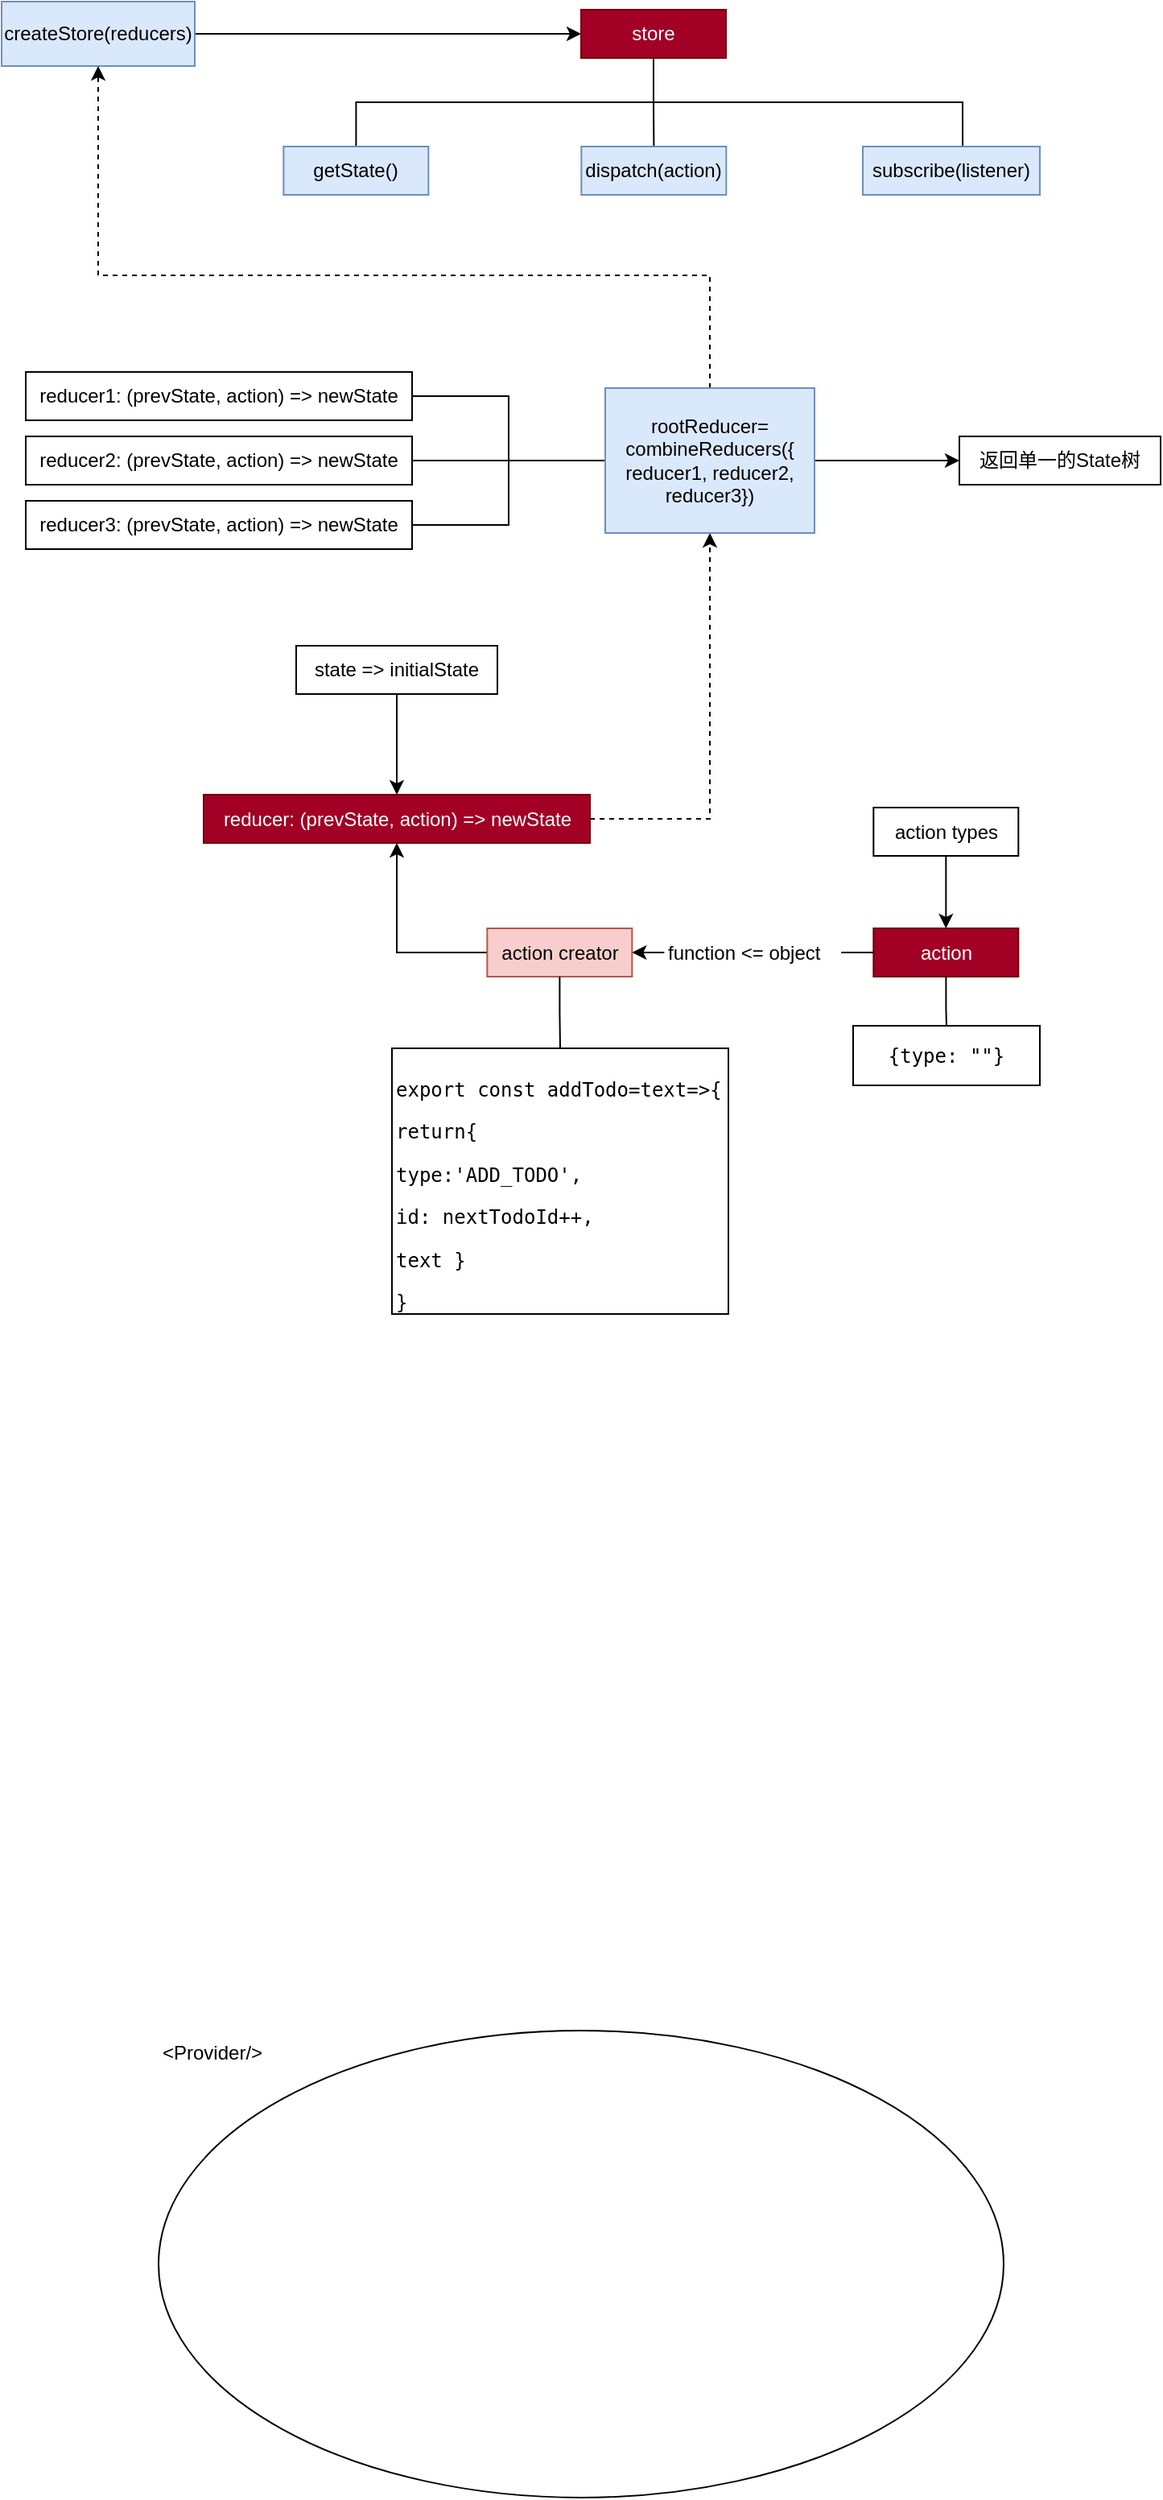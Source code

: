 <mxfile version="10.7.7" type="github"><diagram id="OUS5R62-V0aghMpzT04F" name="Page-1"><mxGraphModel dx="1158" dy="766" grid="1" gridSize="10" guides="1" tooltips="1" connect="1" arrows="1" fold="1" page="1" pageScale="1" pageWidth="827" pageHeight="1169" math="0" shadow="0"><root><mxCell id="0"/><mxCell id="1" parent="0"/><mxCell id="FyeQ8IdZqMtdGBAK0S6f-40" style="edgeStyle=orthogonalEdgeStyle;rounded=0;orthogonalLoop=1;jettySize=auto;html=1;endArrow=classic;endFill=1;exitX=1;exitY=0.5;exitDx=0;exitDy=0;" parent="1" source="FyeQ8IdZqMtdGBAK0S6f-39" target="FyeQ8IdZqMtdGBAK0S6f-4" edge="1"><mxGeometry relative="1" as="geometry"><mxPoint x="190" y="70" as="sourcePoint"/></mxGeometry></mxCell><mxCell id="FyeQ8IdZqMtdGBAK0S6f-39" value="createStore(reducers)" style="rounded=0;whiteSpace=wrap;html=1;fillColor=#dae8fc;strokeColor=#6c8ebf;" parent="1" vertex="1"><mxGeometry x="15" y="40" width="120" height="40" as="geometry"/></mxCell><mxCell id="FyeQ8IdZqMtdGBAK0S6f-41" style="edgeStyle=orthogonalEdgeStyle;rounded=0;orthogonalLoop=1;jettySize=auto;html=1;startArrow=none;startFill=0;endArrow=none;endFill=0;exitX=0.5;exitY=1;exitDx=0;exitDy=0;" parent="1" source="FyeQ8IdZqMtdGBAK0S6f-4" target="FyeQ8IdZqMtdGBAK0S6f-31" edge="1"><mxGeometry relative="1" as="geometry"/></mxCell><mxCell id="FyeQ8IdZqMtdGBAK0S6f-42" style="edgeStyle=orthogonalEdgeStyle;rounded=0;orthogonalLoop=1;jettySize=auto;html=1;startArrow=none;startFill=0;endArrow=none;endFill=0;" parent="1" source="FyeQ8IdZqMtdGBAK0S6f-4" target="FyeQ8IdZqMtdGBAK0S6f-34" edge="1"><mxGeometry relative="1" as="geometry"/></mxCell><mxCell id="FyeQ8IdZqMtdGBAK0S6f-45" style="edgeStyle=orthogonalEdgeStyle;rounded=0;orthogonalLoop=1;jettySize=auto;html=1;entryX=0.564;entryY=0.033;entryDx=0;entryDy=0;entryPerimeter=0;startArrow=none;startFill=0;endArrow=none;endFill=0;exitX=0.5;exitY=1;exitDx=0;exitDy=0;" parent="1" source="FyeQ8IdZqMtdGBAK0S6f-4" target="FyeQ8IdZqMtdGBAK0S6f-32" edge="1"><mxGeometry relative="1" as="geometry"/></mxCell><mxCell id="FyeQ8IdZqMtdGBAK0S6f-4" value="store" style="rounded=0;whiteSpace=wrap;html=1;fillColor=#a20025;strokeColor=#6F0000;fontColor=#ffffff;" parent="1" vertex="1"><mxGeometry x="375" y="45" width="90" height="30" as="geometry"/></mxCell><mxCell id="FyeQ8IdZqMtdGBAK0S6f-31" value="getState()" style="rounded=0;whiteSpace=wrap;html=1;fillColor=#dae8fc;strokeColor=#6c8ebf;" parent="1" vertex="1"><mxGeometry x="190.167" y="130" width="90" height="30" as="geometry"/></mxCell><mxCell id="FyeQ8IdZqMtdGBAK0S6f-32" value="subscribe(listener)" style="rounded=0;whiteSpace=wrap;html=1;fillColor=#dae8fc;strokeColor=#6c8ebf;" parent="1" vertex="1"><mxGeometry x="550" y="130" width="110" height="30" as="geometry"/></mxCell><mxCell id="FyeQ8IdZqMtdGBAK0S6f-34" value="dispatch(action)" style="rounded=0;whiteSpace=wrap;html=1;fillColor=#dae8fc;strokeColor=#6c8ebf;" parent="1" vertex="1"><mxGeometry x="375.167" y="130" width="90" height="30" as="geometry"/></mxCell><mxCell id="FyeQ8IdZqMtdGBAK0S6f-46" style="edgeStyle=orthogonalEdgeStyle;rounded=0;orthogonalLoop=1;jettySize=auto;html=1;startArrow=none;startFill=0;endArrow=classic;endFill=1;dashed=1;exitX=0.5;exitY=0;exitDx=0;exitDy=0;" parent="1" source="FyeQ8IdZqMtdGBAK0S6f-22" target="FyeQ8IdZqMtdGBAK0S6f-39" edge="1"><mxGeometry relative="1" as="geometry"><Array as="points"><mxPoint x="455" y="210"/><mxPoint x="75" y="210"/></Array></mxGeometry></mxCell><mxCell id="EsgIn4hc0FBzgHoLNjYh-4" value="&amp;lt;Provider/&amp;gt;" style="ellipse;whiteSpace=wrap;html=1;verticalAlign=top;align=left;" parent="1" vertex="1"><mxGeometry x="112.5" y="1300" width="525" height="290" as="geometry"/></mxCell><mxCell id="FyeQ8IdZqMtdGBAK0S6f-1" value="state =&amp;gt; initialState" style="rounded=0;whiteSpace=wrap;html=1;" parent="1" vertex="1"><mxGeometry x="198" y="440" width="125" height="30" as="geometry"/></mxCell><mxCell id="pgFYey3xWQVxt-5TApn0-14" style="edgeStyle=orthogonalEdgeStyle;rounded=0;orthogonalLoop=1;jettySize=auto;html=1;entryX=0.5;entryY=1;entryDx=0;entryDy=0;startArrow=none;startFill=0;endArrow=classic;endFill=1;dashed=1;" edge="1" parent="1" source="FyeQ8IdZqMtdGBAK0S6f-3" target="FyeQ8IdZqMtdGBAK0S6f-22"><mxGeometry relative="1" as="geometry"/></mxCell><mxCell id="FyeQ8IdZqMtdGBAK0S6f-3" value="reducer: (prevState, action) =&amp;gt; newState" style="rounded=0;whiteSpace=wrap;html=1;fillColor=#a20025;strokeColor=#6F0000;fontColor=#ffffff;" parent="1" vertex="1"><mxGeometry x="140.5" y="532.5" width="240" height="30" as="geometry"/></mxCell><mxCell id="FyeQ8IdZqMtdGBAK0S6f-12" style="edgeStyle=orthogonalEdgeStyle;rounded=0;orthogonalLoop=1;jettySize=auto;html=1;entryX=0.5;entryY=0;entryDx=0;entryDy=0;exitX=0.5;exitY=1;exitDx=0;exitDy=0;" parent="1" source="FyeQ8IdZqMtdGBAK0S6f-1" target="FyeQ8IdZqMtdGBAK0S6f-3" edge="1"><mxGeometry relative="1" as="geometry"/></mxCell><mxCell id="EsgIn4hc0FBzgHoLNjYh-9" style="edgeStyle=orthogonalEdgeStyle;rounded=0;orthogonalLoop=1;jettySize=auto;html=1;entryX=0.5;entryY=1;entryDx=0;entryDy=0;startArrow=none;startFill=0;endArrow=classic;endFill=1;exitX=0;exitY=0.5;exitDx=0;exitDy=0;" parent="1" source="FyeQ8IdZqMtdGBAK0S6f-2" target="FyeQ8IdZqMtdGBAK0S6f-3" edge="1"><mxGeometry relative="1" as="geometry"/></mxCell><mxCell id="FyeQ8IdZqMtdGBAK0S6f-2" value="action creator" style="rounded=0;whiteSpace=wrap;html=1;fillColor=#f8cecc;strokeColor=#b85450;" parent="1" vertex="1"><mxGeometry x="316.667" y="615.5" width="90" height="30" as="geometry"/></mxCell><mxCell id="FyeQ8IdZqMtdGBAK0S6f-14" value="&lt;pre&gt;&lt;code&gt;export const addTodo=text=&amp;gt;{&lt;/code&gt;&lt;/pre&gt;&lt;pre&gt;return&lt;span&gt;{&lt;/span&gt;&lt;/pre&gt;&lt;pre&gt;&lt;code&gt;type:'ADD_TODO',&lt;/code&gt;&lt;/pre&gt;&lt;pre&gt;&lt;code&gt;id: nextTodoId++,&lt;/code&gt;&lt;/pre&gt;&lt;pre&gt;&lt;code&gt;text }&lt;/code&gt;&lt;/pre&gt;&lt;pre&gt;&lt;code&gt;}&lt;/code&gt;&lt;/pre&gt;&lt;div&gt;&lt;code&gt;&lt;br&gt;&lt;/code&gt;&lt;/div&gt;" style="rounded=0;whiteSpace=wrap;html=1;align=left;verticalAlign=top;" parent="1" vertex="1"><mxGeometry x="257.5" y="690" width="209" height="165" as="geometry"/></mxCell><mxCell id="FyeQ8IdZqMtdGBAK0S6f-15" value="" style="edgeStyle=orthogonalEdgeStyle;rounded=0;orthogonalLoop=1;jettySize=auto;html=1;endArrow=none;endFill=0;entryX=0.5;entryY=0;entryDx=0;entryDy=0;" parent="1" source="FyeQ8IdZqMtdGBAK0S6f-2" target="FyeQ8IdZqMtdGBAK0S6f-14" edge="1"><mxGeometry relative="1" as="geometry"><mxPoint x="362" y="668" as="targetPoint"/></mxGeometry></mxCell><mxCell id="FyeQ8IdZqMtdGBAK0S6f-6" value="action" style="rounded=0;whiteSpace=wrap;html=1;fillColor=#a20025;strokeColor=#6F0000;fontColor=#ffffff;" parent="1" vertex="1"><mxGeometry x="556.667" y="615.5" width="90" height="30" as="geometry"/></mxCell><mxCell id="FyeQ8IdZqMtdGBAK0S6f-8" value="" style="edgeStyle=orthogonalEdgeStyle;rounded=0;orthogonalLoop=1;jettySize=auto;html=1;startArrow=classic;startFill=1;endArrow=none;endFill=0;" parent="1" source="FyeQ8IdZqMtdGBAK0S6f-2" target="FyeQ8IdZqMtdGBAK0S6f-6" edge="1"><mxGeometry relative="1" as="geometry"/></mxCell><mxCell id="FyeQ8IdZqMtdGBAK0S6f-16" value="&lt;p style=&quot;line-height: 90%&quot;&gt;&lt;/p&gt;&lt;pre style=&quot;text-align: left&quot;&gt;{type: &quot;&quot;}&lt;br&gt;&lt;/pre&gt;&lt;p&gt;&lt;/p&gt;" style="rounded=0;whiteSpace=wrap;html=1;" parent="1" vertex="1"><mxGeometry x="544" y="676" width="116" height="37" as="geometry"/></mxCell><mxCell id="FyeQ8IdZqMtdGBAK0S6f-17" value="" style="edgeStyle=orthogonalEdgeStyle;rounded=0;orthogonalLoop=1;jettySize=auto;html=1;endArrow=none;endFill=0;" parent="1" source="FyeQ8IdZqMtdGBAK0S6f-6" target="FyeQ8IdZqMtdGBAK0S6f-16" edge="1"><mxGeometry relative="1" as="geometry"/></mxCell><mxCell id="FyeQ8IdZqMtdGBAK0S6f-9" value="function &amp;lt;= object" style="text;html=1;resizable=0;points=[];autosize=1;align=left;verticalAlign=top;spacingTop=-4;fillColor=#ffffff;" parent="1" vertex="1"><mxGeometry x="426.667" y="620.5" width="110" height="20" as="geometry"/></mxCell><mxCell id="pgFYey3xWQVxt-5TApn0-1" style="edgeStyle=orthogonalEdgeStyle;rounded=0;orthogonalLoop=1;jettySize=auto;html=1;entryX=0.5;entryY=0;entryDx=0;entryDy=0;startArrow=none;startFill=0;endArrow=classic;endFill=1;" edge="1" parent="1" source="FyeQ8IdZqMtdGBAK0S6f-10" target="FyeQ8IdZqMtdGBAK0S6f-6"><mxGeometry relative="1" as="geometry"/></mxCell><mxCell id="FyeQ8IdZqMtdGBAK0S6f-10" value="action types" style="rounded=0;whiteSpace=wrap;html=1;" parent="1" vertex="1"><mxGeometry x="556.667" y="540.5" width="90" height="30" as="geometry"/></mxCell><mxCell id="pgFYey3xWQVxt-5TApn0-10" style="edgeStyle=orthogonalEdgeStyle;rounded=0;orthogonalLoop=1;jettySize=auto;html=1;startArrow=none;startFill=0;endArrow=none;endFill=0;" edge="1" parent="1" source="FyeQ8IdZqMtdGBAK0S6f-22" target="FyeQ8IdZqMtdGBAK0S6f-19"><mxGeometry relative="1" as="geometry"/></mxCell><mxCell id="pgFYey3xWQVxt-5TApn0-11" style="edgeStyle=orthogonalEdgeStyle;rounded=0;orthogonalLoop=1;jettySize=auto;html=1;startArrow=none;startFill=0;endArrow=none;endFill=0;" edge="1" parent="1" source="FyeQ8IdZqMtdGBAK0S6f-22" target="FyeQ8IdZqMtdGBAK0S6f-18"><mxGeometry relative="1" as="geometry"/></mxCell><mxCell id="pgFYey3xWQVxt-5TApn0-12" style="edgeStyle=orthogonalEdgeStyle;rounded=0;orthogonalLoop=1;jettySize=auto;html=1;entryX=1;entryY=0.5;entryDx=0;entryDy=0;startArrow=none;startFill=0;endArrow=none;endFill=0;" edge="1" parent="1" source="FyeQ8IdZqMtdGBAK0S6f-22" target="FyeQ8IdZqMtdGBAK0S6f-26"><mxGeometry relative="1" as="geometry"/></mxCell><mxCell id="pgFYey3xWQVxt-5TApn0-13" style="edgeStyle=orthogonalEdgeStyle;rounded=0;orthogonalLoop=1;jettySize=auto;html=1;startArrow=none;startFill=0;endArrow=classic;endFill=1;" edge="1" parent="1" source="FyeQ8IdZqMtdGBAK0S6f-22" target="pgFYey3xWQVxt-5TApn0-4"><mxGeometry relative="1" as="geometry"/></mxCell><mxCell id="FyeQ8IdZqMtdGBAK0S6f-22" value="rootReducer=&lt;br&gt;combineReducers({&lt;br&gt;reducer1, reducer2, reducer3})" style="rounded=0;whiteSpace=wrap;html=1;fillColor=#dae8fc;strokeColor=#6c8ebf;" parent="1" vertex="1"><mxGeometry x="390" y="280" width="130" height="90" as="geometry"/></mxCell><mxCell id="pgFYey3xWQVxt-5TApn0-4" value="返回单一的State树" style="rounded=0;whiteSpace=wrap;html=1;" vertex="1" parent="1"><mxGeometry x="610" y="310" width="125" height="30" as="geometry"/></mxCell><mxCell id="pgFYey3xWQVxt-5TApn0-9" value="" style="group" vertex="1" connectable="0" parent="1"><mxGeometry x="30" y="270" width="240" height="110" as="geometry"/></mxCell><mxCell id="FyeQ8IdZqMtdGBAK0S6f-18" value="reducer1: (prevState, action) =&amp;gt; newState" style="rounded=0;whiteSpace=wrap;html=1;" parent="pgFYey3xWQVxt-5TApn0-9" vertex="1"><mxGeometry width="240" height="30" as="geometry"/></mxCell><mxCell id="FyeQ8IdZqMtdGBAK0S6f-19" value="reducer2: (prevState, action) =&amp;gt; newState" style="rounded=0;whiteSpace=wrap;html=1;" parent="pgFYey3xWQVxt-5TApn0-9" vertex="1"><mxGeometry y="40" width="240" height="30" as="geometry"/></mxCell><mxCell id="FyeQ8IdZqMtdGBAK0S6f-26" value="reducer3: (prevState, action) =&amp;gt; newState" style="rounded=0;whiteSpace=wrap;html=1;" parent="pgFYey3xWQVxt-5TApn0-9" vertex="1"><mxGeometry y="80" width="240" height="30" as="geometry"/></mxCell></root></mxGraphModel></diagram></mxfile>